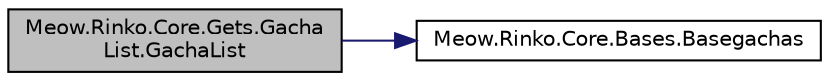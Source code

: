 digraph "Meow.Rinko.Core.Gets.GachaList.GachaList"
{
 // LATEX_PDF_SIZE
  edge [fontname="Helvetica",fontsize="10",labelfontname="Helvetica",labelfontsize="10"];
  node [fontname="Helvetica",fontsize="10",shape=record];
  rankdir="LR";
  Node1 [label="Meow.Rinko.Core.Gets.Gacha\lList.GachaList",height=0.2,width=0.4,color="black", fillcolor="grey75", style="filled", fontcolor="black",tooltip="初始化所有卡池列表"];
  Node1 -> Node2 [color="midnightblue",fontsize="10",style="solid",fontname="Helvetica"];
  Node2 [label="Meow.Rinko.Core.Bases.Basegachas",height=0.2,width=0.4,color="black", fillcolor="white", style="filled",URL="$classMeow_1_1Rinko_1_1Core_1_1Bases.html#a753764178142e800e5a7862960d6aa9d",tooltip="所有卡池"];
}
